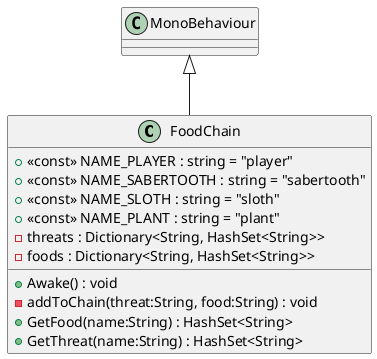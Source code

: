 @startuml
class FoodChain {
    + <<const>> NAME_PLAYER : string = "player"
    + <<const>> NAME_SABERTOOTH : string = "sabertooth"
    + <<const>> NAME_SLOTH : string = "sloth"
    + <<const>> NAME_PLANT : string = "plant"
    - threats : Dictionary<String, HashSet<String>>
    - foods : Dictionary<String, HashSet<String>>
    + Awake() : void
    - addToChain(threat:String, food:String) : void
    + GetFood(name:String) : HashSet<String>
    + GetThreat(name:String) : HashSet<String>
}
MonoBehaviour <|-- FoodChain
@enduml
